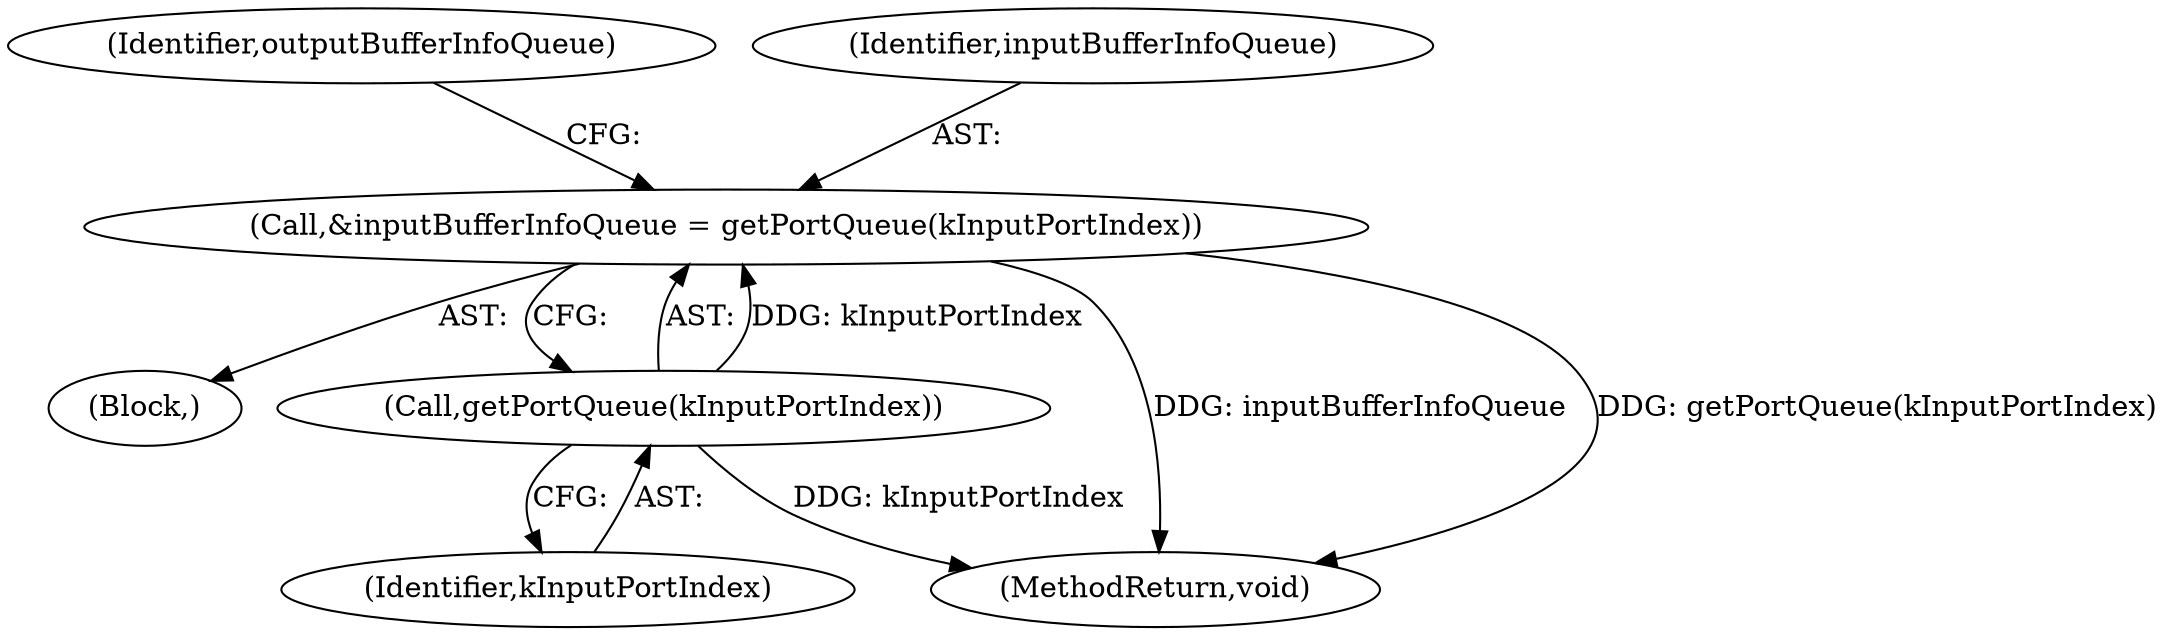 digraph "0_Android_5443b57cc54f2e46b35246637be26a69e9f493e1_3@pointer" {
"1000134" [label="(Call,&inputBufferInfoQueue = getPortQueue(kInputPortIndex))"];
"1000136" [label="(Call,getPortQueue(kInputPortIndex))"];
"1000137" [label="(Identifier,kInputPortIndex)"];
"1000113" [label="(Block,)"];
"1000134" [label="(Call,&inputBufferInfoQueue = getPortQueue(kInputPortIndex))"];
"1000545" [label="(MethodReturn,void)"];
"1000136" [label="(Call,getPortQueue(kInputPortIndex))"];
"1000140" [label="(Identifier,outputBufferInfoQueue)"];
"1000135" [label="(Identifier,inputBufferInfoQueue)"];
"1000134" -> "1000113"  [label="AST: "];
"1000134" -> "1000136"  [label="CFG: "];
"1000135" -> "1000134"  [label="AST: "];
"1000136" -> "1000134"  [label="AST: "];
"1000140" -> "1000134"  [label="CFG: "];
"1000134" -> "1000545"  [label="DDG: inputBufferInfoQueue"];
"1000134" -> "1000545"  [label="DDG: getPortQueue(kInputPortIndex)"];
"1000136" -> "1000134"  [label="DDG: kInputPortIndex"];
"1000136" -> "1000137"  [label="CFG: "];
"1000137" -> "1000136"  [label="AST: "];
"1000136" -> "1000545"  [label="DDG: kInputPortIndex"];
}
